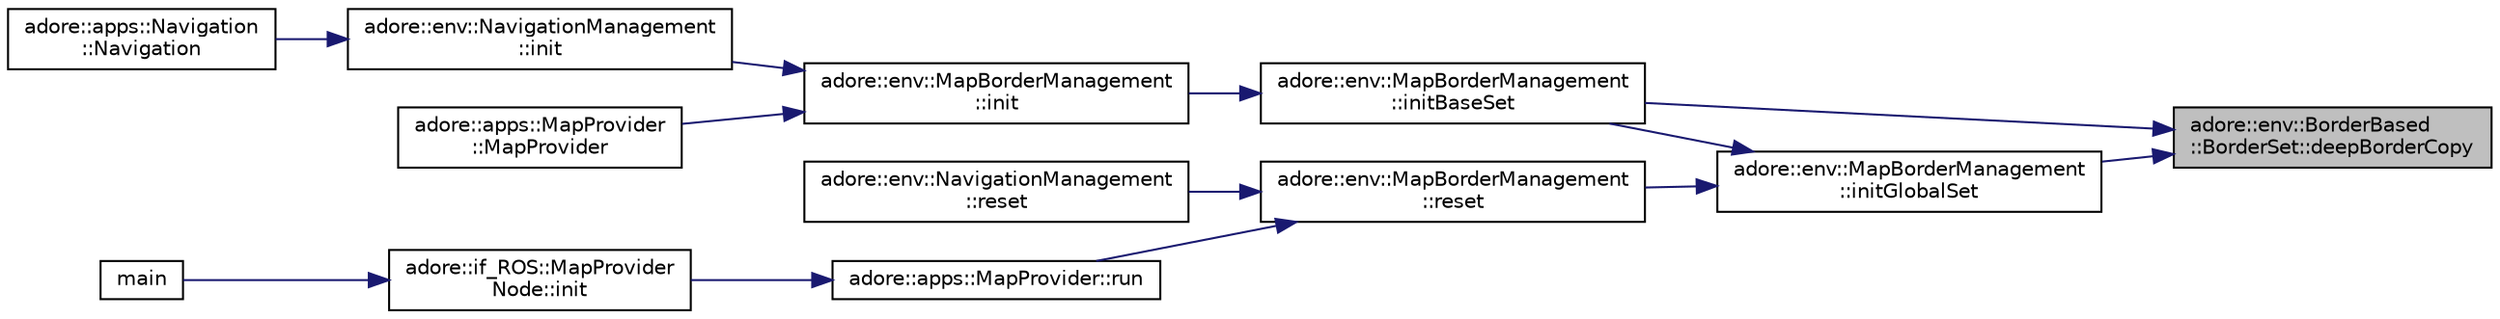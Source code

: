digraph "adore::env::BorderBased::BorderSet::deepBorderCopy"
{
 // LATEX_PDF_SIZE
  edge [fontname="Helvetica",fontsize="10",labelfontname="Helvetica",labelfontsize="10"];
  node [fontname="Helvetica",fontsize="10",shape=record];
  rankdir="RL";
  Node1 [label="adore::env::BorderBased\l::BorderSet::deepBorderCopy",height=0.2,width=0.4,color="black", fillcolor="grey75", style="filled", fontcolor="black",tooltip="generate a complete copy including copies of objects the pointers point to"];
  Node1 -> Node2 [dir="back",color="midnightblue",fontsize="10",style="solid",fontname="Helvetica"];
  Node2 [label="adore::env::MapBorderManagement\l::initBaseSet",height=0.2,width=0.4,color="black", fillcolor="white", style="filled",URL="$classadore_1_1env_1_1MapBorderManagement.html#a25784909ff107901436e24176dae605e",tooltip="initialization of internal sets"];
  Node2 -> Node3 [dir="back",color="midnightblue",fontsize="10",style="solid",fontname="Helvetica"];
  Node3 [label="adore::env::MapBorderManagement\l::init",height=0.2,width=0.4,color="black", fillcolor="white", style="filled",URL="$classadore_1_1env_1_1MapBorderManagement.html#a13b26d2d811b62a087fc50faf0e4c0b9",tooltip="initialization routine with base map"];
  Node3 -> Node4 [dir="back",color="midnightblue",fontsize="10",style="solid",fontname="Helvetica"];
  Node4 [label="adore::env::NavigationManagement\l::init",height=0.2,width=0.4,color="black", fillcolor="white", style="filled",URL="$classadore_1_1env_1_1NavigationManagement.html#a6ef6488ee2fc558da1536b4d00a7fa1a",tooltip=" "];
  Node4 -> Node5 [dir="back",color="midnightblue",fontsize="10",style="solid",fontname="Helvetica"];
  Node5 [label="adore::apps::Navigation\l::Navigation",height=0.2,width=0.4,color="black", fillcolor="white", style="filled",URL="$classadore_1_1apps_1_1Navigation.html#a0f19b60c5090f48fdd06be105610c304",tooltip=" "];
  Node3 -> Node6 [dir="back",color="midnightblue",fontsize="10",style="solid",fontname="Helvetica"];
  Node6 [label="adore::apps::MapProvider\l::MapProvider",height=0.2,width=0.4,color="black", fillcolor="white", style="filled",URL="$classadore_1_1apps_1_1MapProvider.html#a1d9aa34b5f68408f3d494a1fad7b62be",tooltip=" "];
  Node1 -> Node7 [dir="back",color="midnightblue",fontsize="10",style="solid",fontname="Helvetica"];
  Node7 [label="adore::env::MapBorderManagement\l::initGlobalSet",height=0.2,width=0.4,color="black", fillcolor="white", style="filled",URL="$classadore_1_1env_1_1MapBorderManagement.html#ac6242acbd87511c8b40182aa60cd7489",tooltip="initialization of global set"];
  Node7 -> Node2 [dir="back",color="midnightblue",fontsize="10",style="solid",fontname="Helvetica"];
  Node7 -> Node8 [dir="back",color="midnightblue",fontsize="10",style="solid",fontname="Helvetica"];
  Node8 [label="adore::env::MapBorderManagement\l::reset",height=0.2,width=0.4,color="black", fillcolor="white", style="filled",URL="$classadore_1_1env_1_1MapBorderManagement.html#ac13559ca4e9b72fbd15b4f52a30767c5",tooltip="undo all changes to global map and clears local map"];
  Node8 -> Node9 [dir="back",color="midnightblue",fontsize="10",style="solid",fontname="Helvetica"];
  Node9 [label="adore::env::NavigationManagement\l::reset",height=0.2,width=0.4,color="black", fillcolor="white", style="filled",URL="$classadore_1_1env_1_1NavigationManagement.html#aebbe0306df887a24a6feb20ce705033d",tooltip=" "];
  Node8 -> Node10 [dir="back",color="midnightblue",fontsize="10",style="solid",fontname="Helvetica"];
  Node10 [label="adore::apps::MapProvider::run",height=0.2,width=0.4,color="black", fillcolor="white", style="filled",URL="$classadore_1_1apps_1_1MapProvider.html#acf95a64b3622a78f235223fe70bd15ff",tooltip="update function"];
  Node10 -> Node11 [dir="back",color="midnightblue",fontsize="10",style="solid",fontname="Helvetica"];
  Node11 [label="adore::if_ROS::MapProvider\lNode::init",height=0.2,width=0.4,color="black", fillcolor="white", style="filled",URL="$classadore_1_1if__ROS_1_1MapProviderNode.html#a2dd3f906b4d4fe4ac67e415a6812d525",tooltip=" "];
  Node11 -> Node12 [dir="back",color="midnightblue",fontsize="10",style="solid",fontname="Helvetica"];
  Node12 [label="main",height=0.2,width=0.4,color="black", fillcolor="white", style="filled",URL="$adore__mapprovider__node_8cpp.html#a3c04138a5bfe5d72780bb7e82a18e627",tooltip=" "];
}
